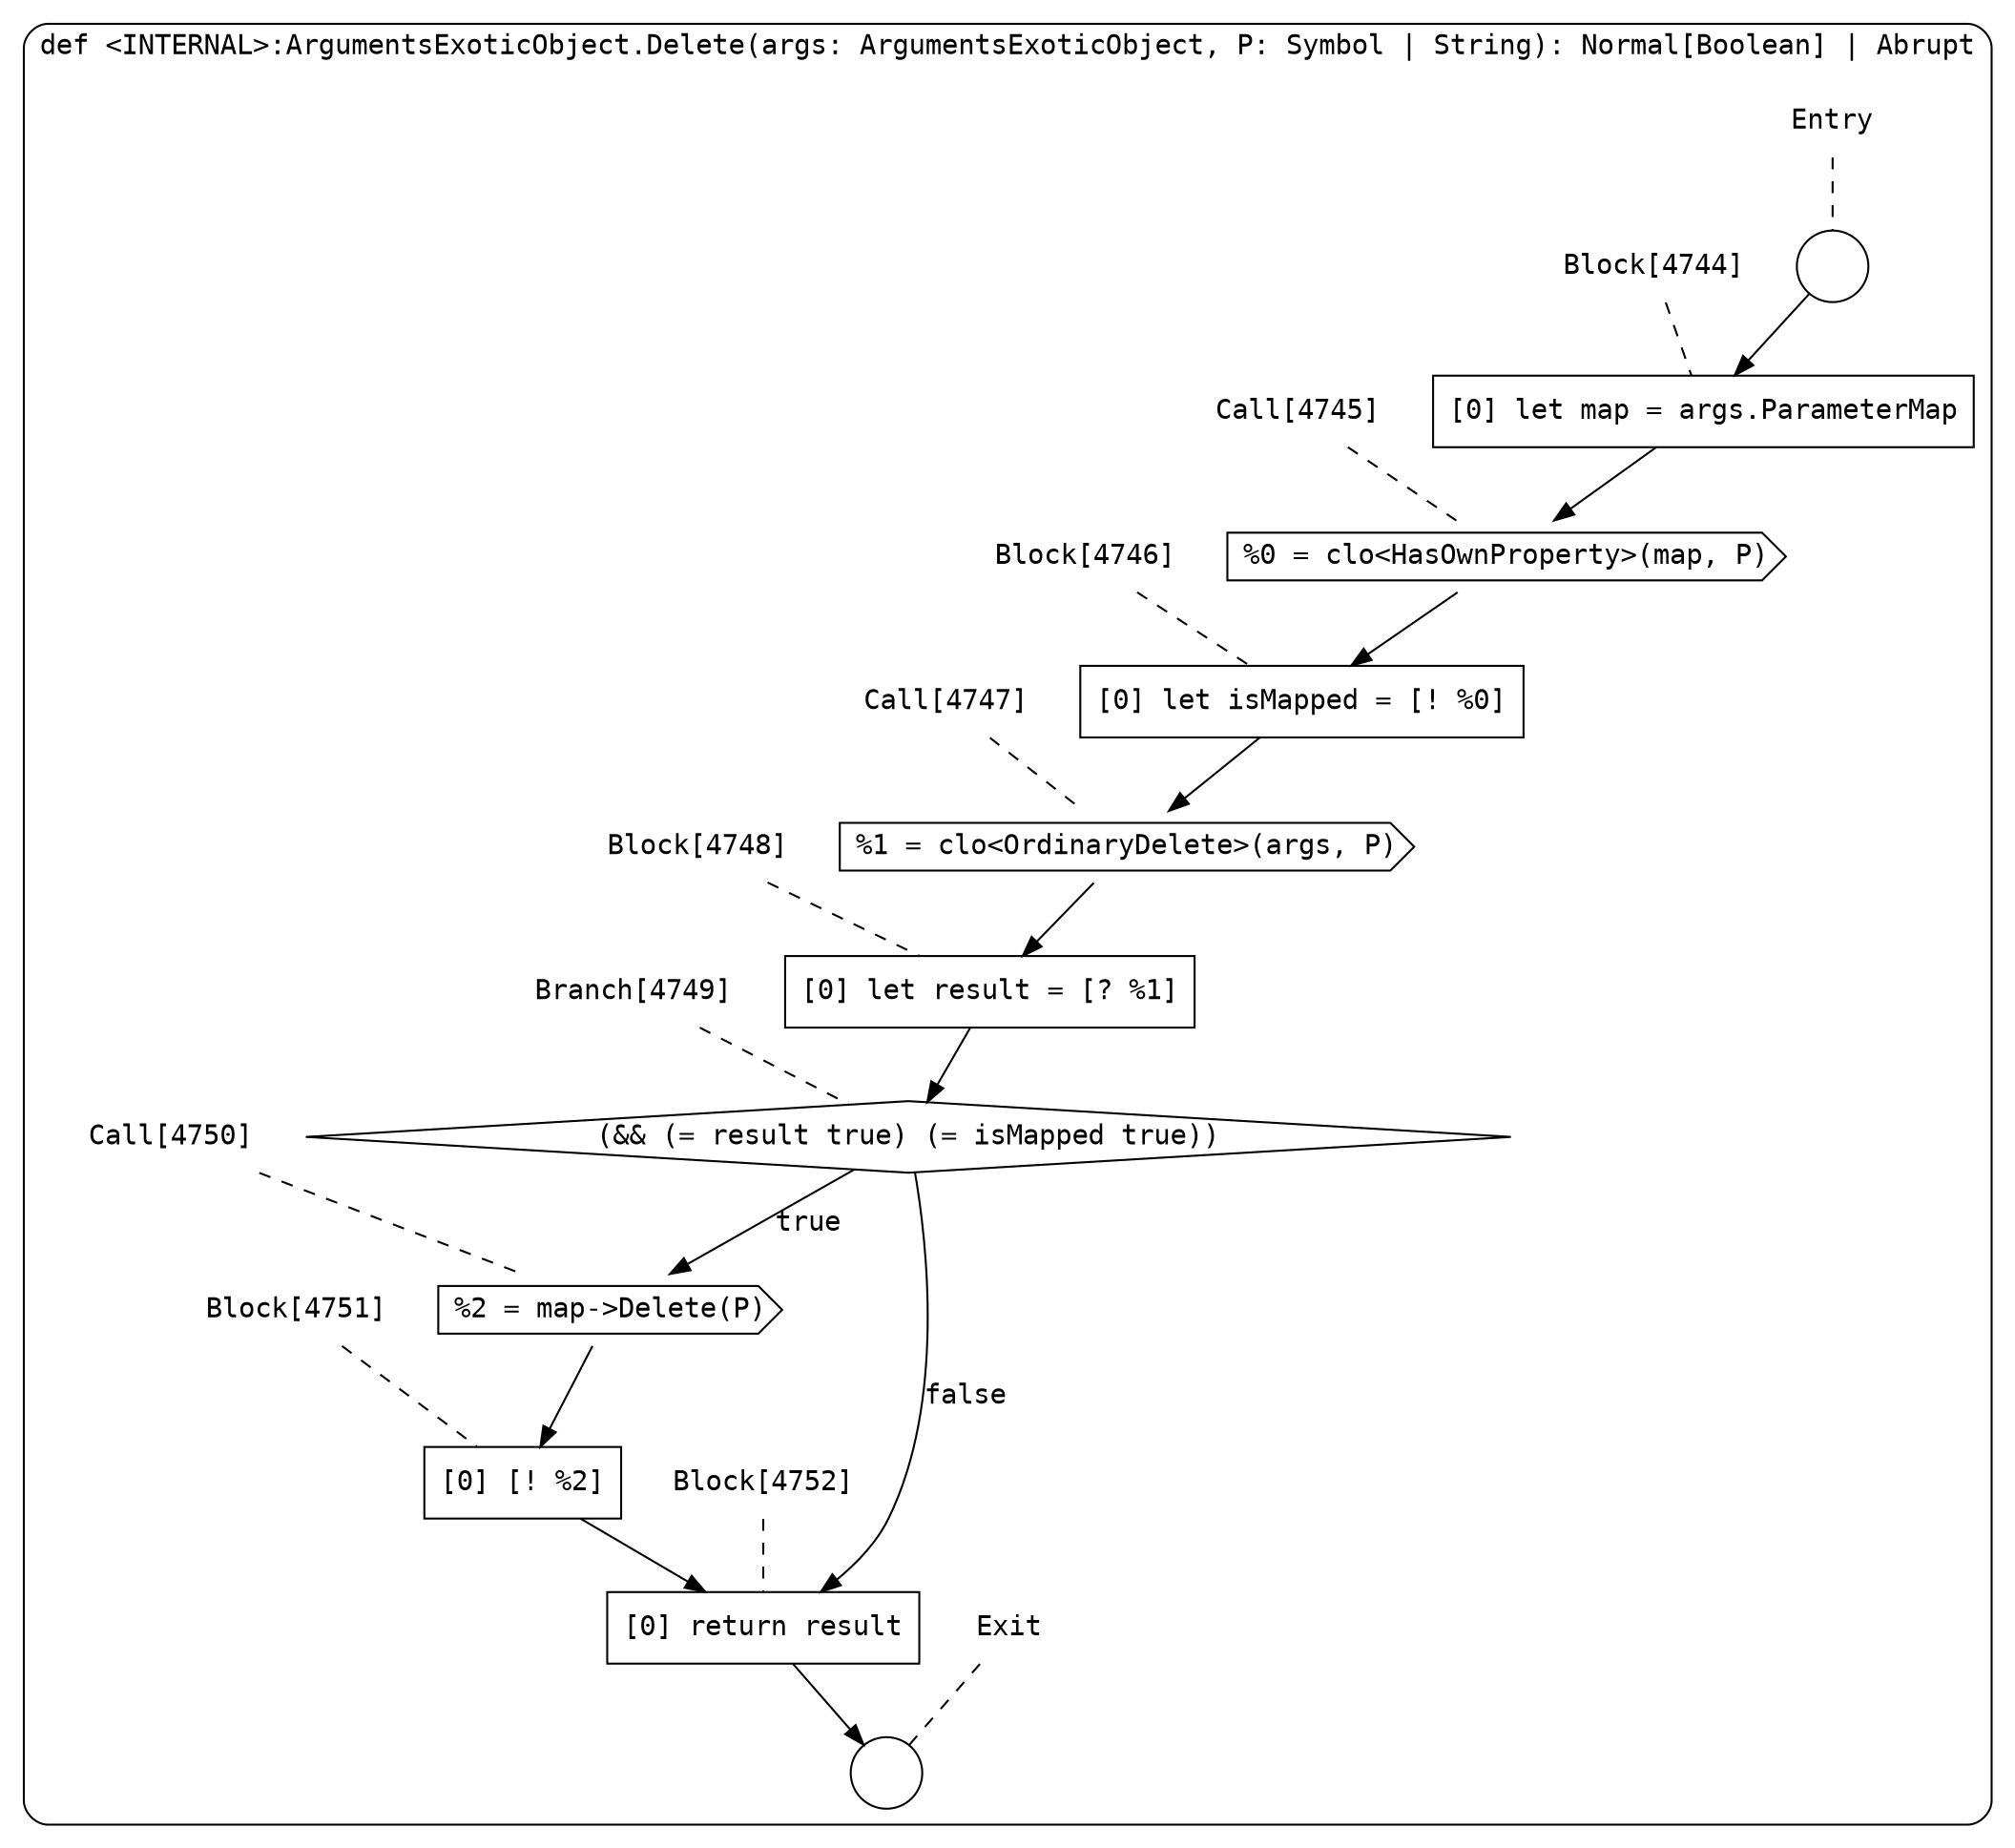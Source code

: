 digraph {
  graph [fontname = "Consolas"]
  node [fontname = "Consolas"]
  edge [fontname = "Consolas"]
  subgraph cluster1118 {
    label = "def <INTERNAL>:ArgumentsExoticObject.Delete(args: ArgumentsExoticObject, P: Symbol | String): Normal[Boolean] | Abrupt"
    style = rounded
    cluster1118_entry_name [shape=none, label=<<font color="black">Entry</font>>]
    cluster1118_entry_name -> cluster1118_entry [arrowhead=none, color="black", style=dashed]
    cluster1118_entry [shape=circle label=" " color="black" fillcolor="white" style=filled]
    cluster1118_entry -> node4744 [color="black"]
    cluster1118_exit_name [shape=none, label=<<font color="black">Exit</font>>]
    cluster1118_exit_name -> cluster1118_exit [arrowhead=none, color="black", style=dashed]
    cluster1118_exit [shape=circle label=" " color="black" fillcolor="white" style=filled]
    node4744_name [shape=none, label=<<font color="black">Block[4744]</font>>]
    node4744_name -> node4744 [arrowhead=none, color="black", style=dashed]
    node4744 [shape=box, label=<<font color="black">[0] let map = args.ParameterMap<BR ALIGN="LEFT"/></font>> color="black" fillcolor="white", style=filled]
    node4744 -> node4745 [color="black"]
    node4745_name [shape=none, label=<<font color="black">Call[4745]</font>>]
    node4745_name -> node4745 [arrowhead=none, color="black", style=dashed]
    node4745 [shape=cds, label=<<font color="black">%0 = clo&lt;HasOwnProperty&gt;(map, P)</font>> color="black" fillcolor="white", style=filled]
    node4745 -> node4746 [color="black"]
    node4746_name [shape=none, label=<<font color="black">Block[4746]</font>>]
    node4746_name -> node4746 [arrowhead=none, color="black", style=dashed]
    node4746 [shape=box, label=<<font color="black">[0] let isMapped = [! %0]<BR ALIGN="LEFT"/></font>> color="black" fillcolor="white", style=filled]
    node4746 -> node4747 [color="black"]
    node4747_name [shape=none, label=<<font color="black">Call[4747]</font>>]
    node4747_name -> node4747 [arrowhead=none, color="black", style=dashed]
    node4747 [shape=cds, label=<<font color="black">%1 = clo&lt;OrdinaryDelete&gt;(args, P)</font>> color="black" fillcolor="white", style=filled]
    node4747 -> node4748 [color="black"]
    node4748_name [shape=none, label=<<font color="black">Block[4748]</font>>]
    node4748_name -> node4748 [arrowhead=none, color="black", style=dashed]
    node4748 [shape=box, label=<<font color="black">[0] let result = [? %1]<BR ALIGN="LEFT"/></font>> color="black" fillcolor="white", style=filled]
    node4748 -> node4749 [color="black"]
    node4749_name [shape=none, label=<<font color="black">Branch[4749]</font>>]
    node4749_name -> node4749 [arrowhead=none, color="black", style=dashed]
    node4749 [shape=diamond, label=<<font color="black">(&amp;&amp; (= result true) (= isMapped true))</font>> color="black" fillcolor="white", style=filled]
    node4749 -> node4750 [label=<<font color="black">true</font>> color="black"]
    node4749 -> node4752 [label=<<font color="black">false</font>> color="black"]
    node4750_name [shape=none, label=<<font color="black">Call[4750]</font>>]
    node4750_name -> node4750 [arrowhead=none, color="black", style=dashed]
    node4750 [shape=cds, label=<<font color="black">%2 = map-&gt;Delete(P)</font>> color="black" fillcolor="white", style=filled]
    node4750 -> node4751 [color="black"]
    node4752_name [shape=none, label=<<font color="black">Block[4752]</font>>]
    node4752_name -> node4752 [arrowhead=none, color="black", style=dashed]
    node4752 [shape=box, label=<<font color="black">[0] return result<BR ALIGN="LEFT"/></font>> color="black" fillcolor="white", style=filled]
    node4752 -> cluster1118_exit [color="black"]
    node4751_name [shape=none, label=<<font color="black">Block[4751]</font>>]
    node4751_name -> node4751 [arrowhead=none, color="black", style=dashed]
    node4751 [shape=box, label=<<font color="black">[0] [! %2]<BR ALIGN="LEFT"/></font>> color="black" fillcolor="white", style=filled]
    node4751 -> node4752 [color="black"]
  }
}